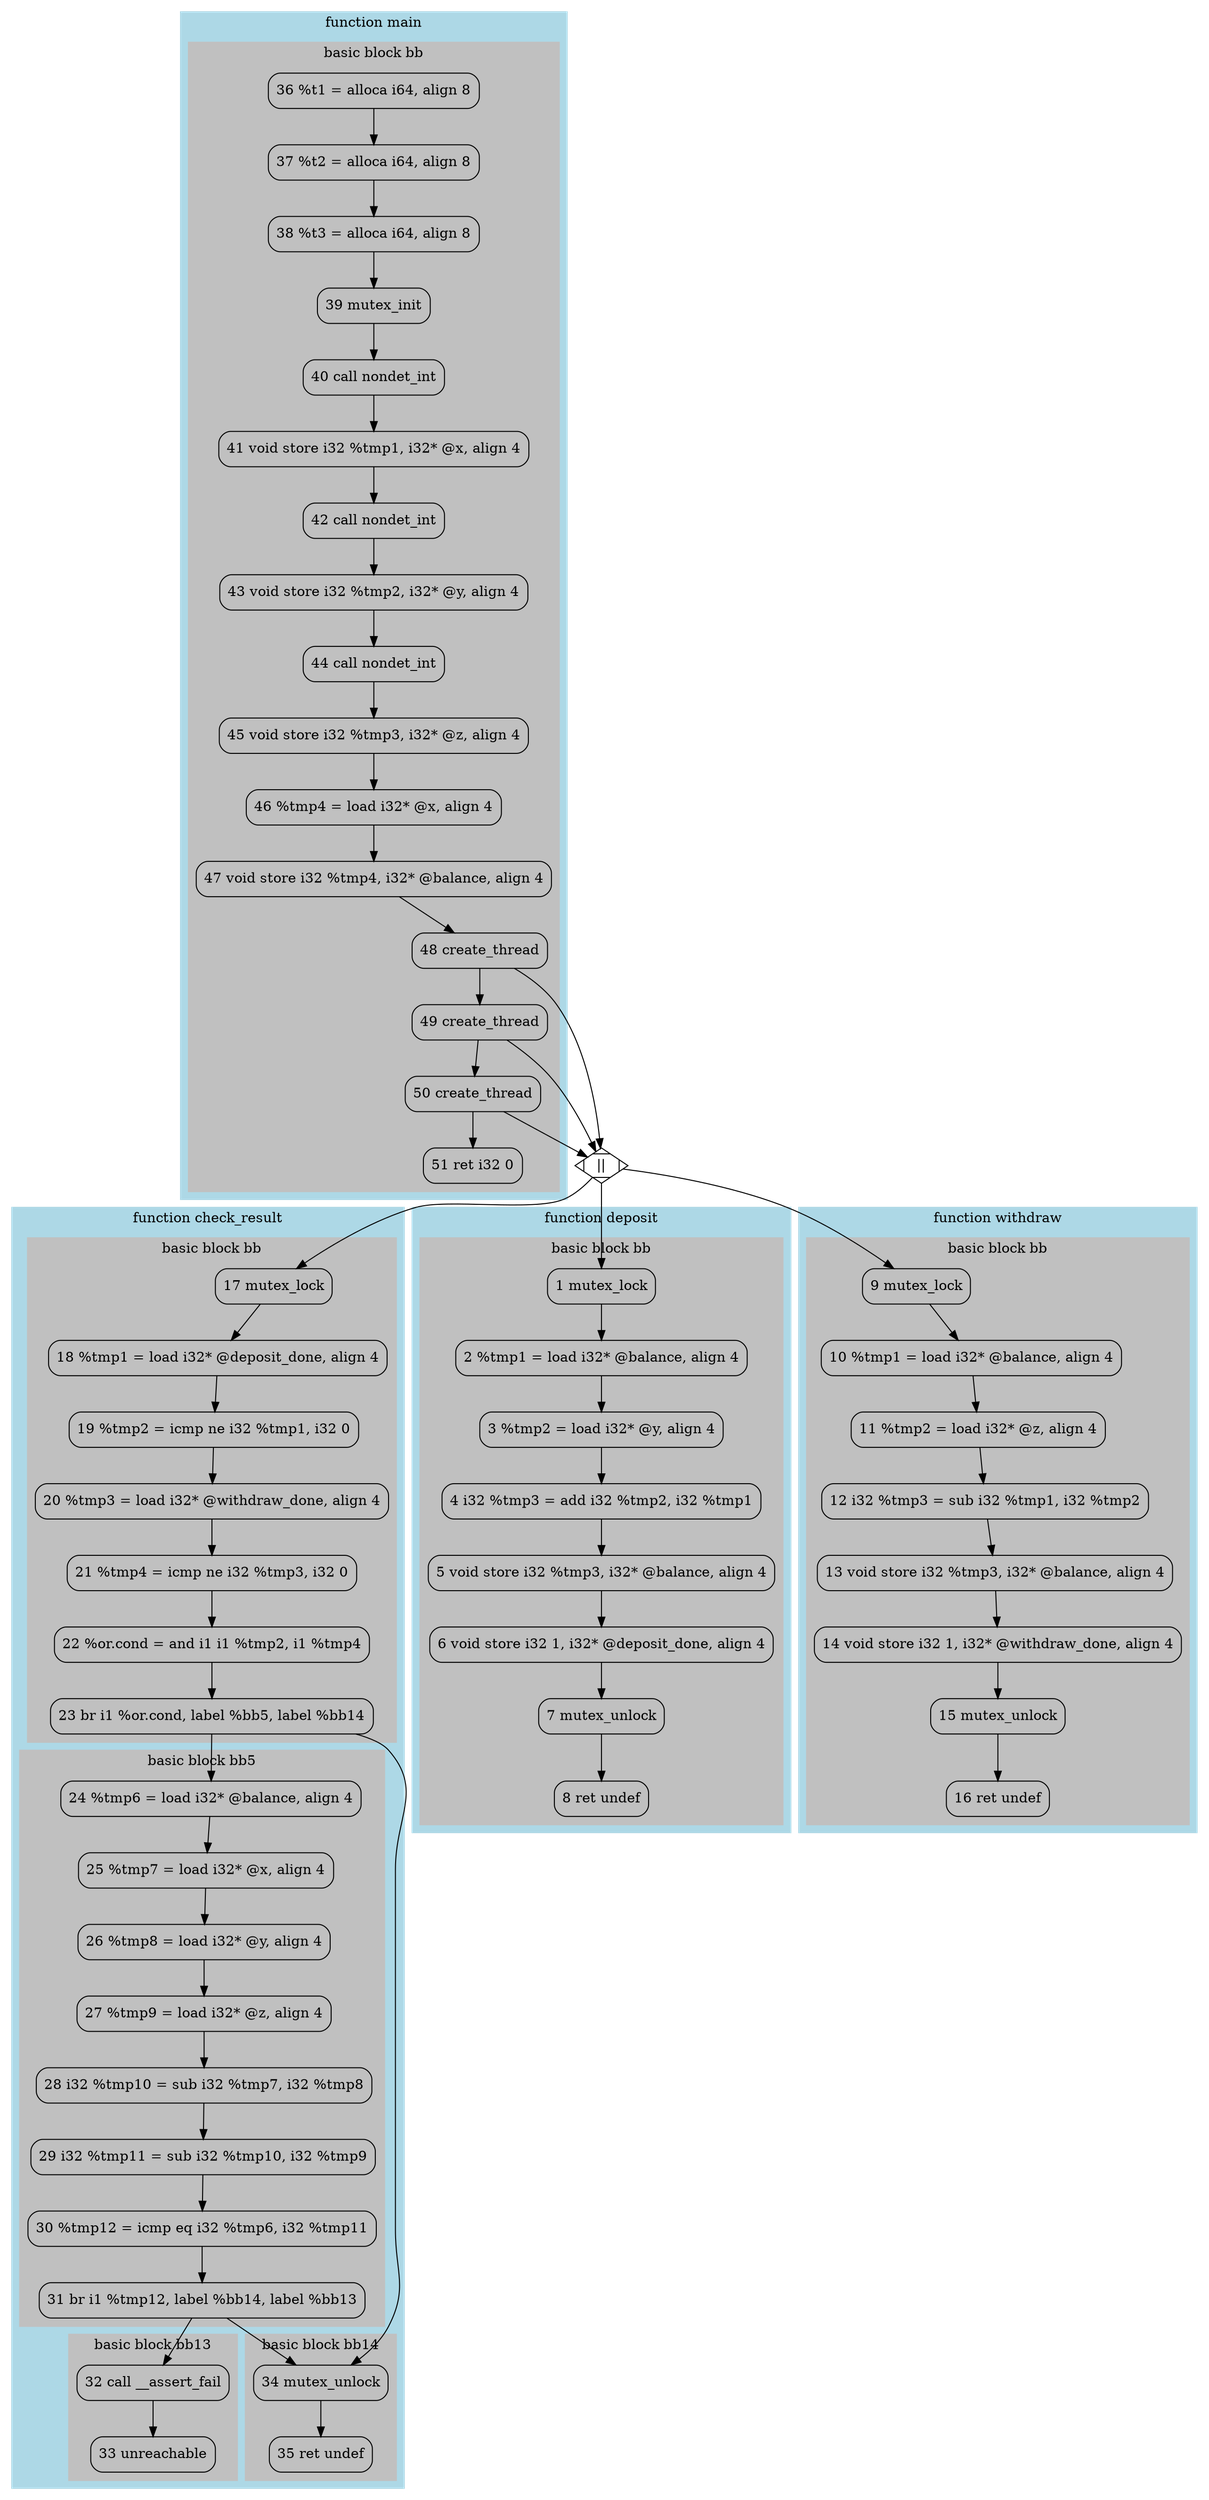 digraph structs {
bgcolor=transparent;
node [shape=Mrecord];
-1 [label="||", shape=Mdiamond];
subgraph cluster_main {
style=filled; color=lightblue;
subgraph cluster_main1 {
style=filled; color=gray;
36 [label="36 %t1 = alloca i64, align 8"];
37 [label="37 %t2 = alloca i64, align 8"];
38 [label="38 %t3 = alloca i64, align 8"];
39 [label="39 mutex_init"];
40 [label="40 call nondet_int"];
41 [label="41 void store i32 %tmp1, i32* @x, align 4"];
42 [label="42 call nondet_int"];
43 [label="43 void store i32 %tmp2, i32* @y, align 4"];
44 [label="44 call nondet_int"];
45 [label="45 void store i32 %tmp3, i32* @z, align 4"];
46 [label="46 %tmp4 = load i32* @x, align 4"];
47 [label="47 void store i32 %tmp4, i32* @balance, align 4"];
48 [label="48 create_thread"];
49 [label="49 create_thread"];
50 [label="50 create_thread"];
51 [label="51 ret i32 0"];
 label = "basic block bb"; }
 label = "function main"; }
subgraph cluster_check_result {
style=filled; color=lightblue;
subgraph cluster_check_result1 {
style=filled; color=gray;
17 [label="17 mutex_lock"];
18 [label="18 %tmp1 = load i32* @deposit_done, align 4"];
19 [label="19 %tmp2 = icmp ne i32 %tmp1, i32 0"];
20 [label="20 %tmp3 = load i32* @withdraw_done, align 4"];
21 [label="21 %tmp4 = icmp ne i32 %tmp3, i32 0"];
22 [label="22 %or.cond = and i1 i1 %tmp2, i1 %tmp4"];
23 [label="23 br i1 %or.cond, label %bb5, label %bb14"];
 label = "basic block bb"; }
subgraph cluster_check_result2 {
style=filled; color=gray;
24 [label="24 %tmp6 = load i32* @balance, align 4"];
25 [label="25 %tmp7 = load i32* @x, align 4"];
26 [label="26 %tmp8 = load i32* @y, align 4"];
27 [label="27 %tmp9 = load i32* @z, align 4"];
28 [label="28 i32 %tmp10 = sub i32 %tmp7, i32 %tmp8"];
29 [label="29 i32 %tmp11 = sub i32 %tmp10, i32 %tmp9"];
30 [label="30 %tmp12 = icmp eq i32 %tmp6, i32 %tmp11"];
31 [label="31 br i1 %tmp12, label %bb14, label %bb13"];
 label = "basic block bb5"; }
subgraph cluster_check_result3 {
style=filled; color=gray;
32 [label="32 call __assert_fail"];
33 [label="33 unreachable"];
 label = "basic block bb13"; }
subgraph cluster_check_result4 {
style=filled; color=gray;
34 [label="34 mutex_unlock"];
35 [label="35 ret undef"];
 label = "basic block bb14"; }

label = "function check_result"; }
subgraph cluster_deposit {
style=filled; color=lightblue;
subgraph cluster_deposit1 {
style=filled; color=gray;
1 [label="1 mutex_lock"];
2 [label="2 %tmp1 = load i32* @balance, align 4"];
3 [label="3 %tmp2 = load i32* @y, align 4"];
4 [label="4 i32 %tmp3 = add i32 %tmp2, i32 %tmp1"];
5 [label="5 void store i32 %tmp3, i32* @balance, align 4"];
6 [label="6 void store i32 1, i32* @deposit_done, align 4"];
7 [label="7 mutex_unlock"];
8 [label="8 ret undef"];
 label = "basic block bb"; }
 label = "function deposit"; }
subgraph cluster_withdraw {
style=filled; color=lightblue;
subgraph cluster_withdraw1 {
style=filled; color=gray;
9 [label="9 mutex_lock"];
10 [label="10 %tmp1 = load i32* @balance, align 4"];
11 [label="11 %tmp2 = load i32* @z, align 4"];
12 [label="12 i32 %tmp3 = sub i32 %tmp1, i32 %tmp2"];
13 [label="13 void store i32 %tmp3, i32* @balance, align 4"];
14 [label="14 void store i32 1, i32* @withdraw_done, align 4"];
15 [label="15 mutex_unlock"];
16 [label="16 ret undef"];
 label = "basic block bb"; }
 label = "function withdraw"; }
-1 -> 17;
17 -> 18;
18 -> 19;
19 -> 20;
20 -> 21;
21 -> 22;
22 -> 23;
23 -> 24;
23 -> 34;
24 -> 25;
25 -> 26;
26 -> 27;
27 -> 28;
28 -> 29;
29 -> 30;
30 -> 31;
31 -> 34;
31 -> 32;
32 -> 33;
34 -> 35;
-1 -> 1;
1 -> 2;
2 -> 3;
3 -> 4;
4 -> 5;
5 -> 6;
6 -> 7;
7 -> 8;
36 -> 37;
37 -> 38;
38 -> 39;
39 -> 40;
40 -> 41;
41 -> 42;
42 -> 43;
43 -> 44;
44 -> 45;
45 -> 46;
46 -> 47;
47 -> 48;
48 -> -1;
48 -> 49;
49 -> -1;
49 -> 50;
50 -> -1;
50 -> 51;
-1 -> 9;
9 -> 10;
10 -> 11;
11 -> 12;
12 -> 13;
13 -> 14;
14 -> 15;
15 -> 16; }